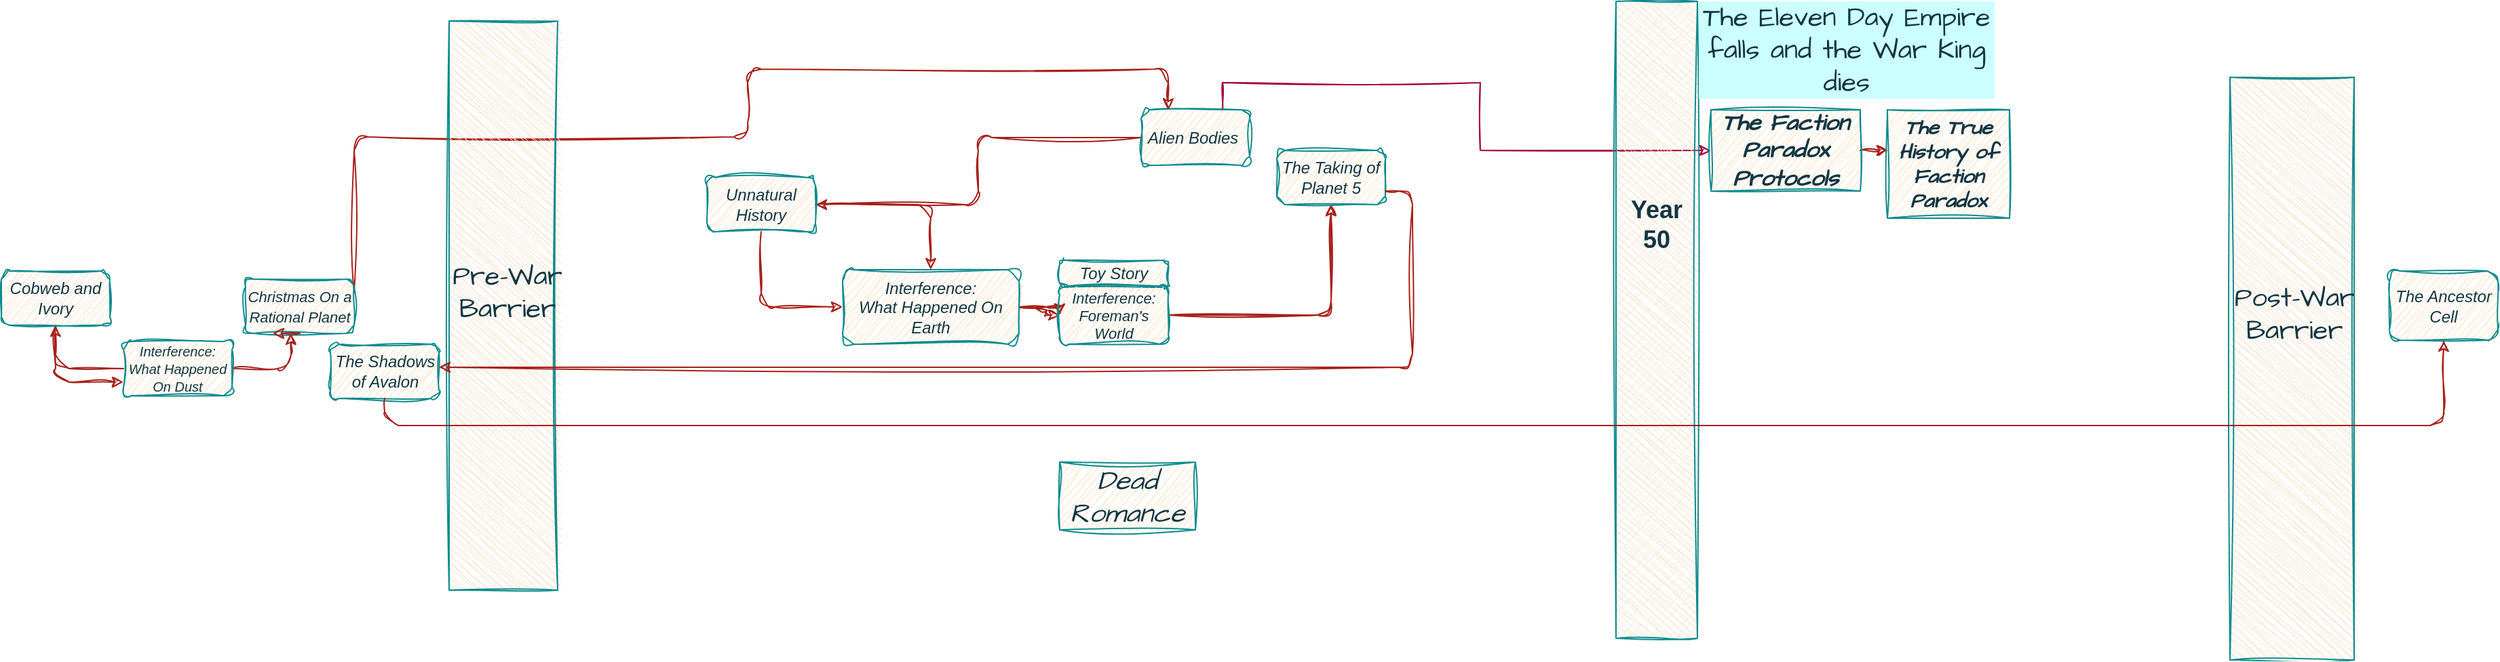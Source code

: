 <mxfile version="21.3.4" type="github" pages="2">
  <diagram name="Page-1" id="Cr9oqSXcSC-BEmYNRanv">
    <mxGraphModel dx="2049" dy="1269" grid="1" gridSize="10" guides="1" tooltips="1" connect="1" arrows="1" fold="1" page="1" pageScale="1" pageWidth="1169" pageHeight="827" background="#ffffff" math="0" shadow="0">
      <root>
        <mxCell id="0" />
        <mxCell id="1" parent="0" />
        <mxCell id="yEyHxiM-ui2xMKVfb1Se-1" value="" style="edgeStyle=orthogonalEdgeStyle;rounded=1;orthogonalLoop=1;jettySize=auto;html=1;labelBackgroundColor=none;strokeColor=#A8201A;fontColor=default;sketch=1;curveFitting=1;jiggle=2;" parent="1" source="52PcgbuwxHyJT4G5fV3B-3" target="52PcgbuwxHyJT4G5fV3B-4" edge="1">
          <mxGeometry relative="1" as="geometry" />
        </mxCell>
        <mxCell id="JGvb-4h-g3EvbK3GzYy4-43" style="edgeStyle=orthogonalEdgeStyle;rounded=1;orthogonalLoop=1;jettySize=auto;html=1;exitX=0;exitY=0.5;exitDx=0;exitDy=0;entryX=1;entryY=0.5;entryDx=0;entryDy=0;strokeColor=#A8201A;labelBackgroundColor=none;fontColor=default;sketch=1;curveFitting=1;jiggle=2;" parent="1" source="52PcgbuwxHyJT4G5fV3B-2" target="52PcgbuwxHyJT4G5fV3B-3" edge="1">
          <mxGeometry relative="1" as="geometry" />
        </mxCell>
        <mxCell id="JGvb-4h-g3EvbK3GzYy4-53" style="edgeStyle=orthogonalEdgeStyle;rounded=0;sketch=1;hachureGap=4;jiggle=2;curveFitting=1;orthogonalLoop=1;jettySize=auto;html=1;exitX=0.75;exitY=0;exitDx=0;exitDy=0;strokeColor=#A50040;fontFamily=Architects Daughter;fontSource=https%3A%2F%2Ffonts.googleapis.com%2Fcss%3Ffamily%3DArchitects%2BDaughter;fontSize=16;fontColor=#143642;fillColor=#d80073;" parent="1" source="52PcgbuwxHyJT4G5fV3B-2" target="JGvb-4h-g3EvbK3GzYy4-52" edge="1">
          <mxGeometry relative="1" as="geometry" />
        </mxCell>
        <UserObject label="Alien Bodies " link="https://tardis.fandom.com/wiki/Alien_Bodies_(novel)" id="52PcgbuwxHyJT4G5fV3B-2">
          <mxCell style="fontStyle=2;labelBorderColor=none;labelBackgroundColor=none;whiteSpace=wrap;html=1;rounded=1;fillColor=#FAE5C7;strokeColor=#0F8B8D;fontColor=#143642;sketch=1;curveFitting=1;jiggle=2;" parent="1" vertex="1">
            <mxGeometry x="380" y="70" width="80" height="41" as="geometry" />
          </mxCell>
        </UserObject>
        <mxCell id="JGvb-4h-g3EvbK3GzYy4-14" style="edgeStyle=orthogonalEdgeStyle;rounded=1;orthogonalLoop=1;jettySize=auto;html=1;exitX=1;exitY=0.5;exitDx=0;exitDy=0;labelBackgroundColor=none;strokeColor=#A8201A;fontColor=default;sketch=1;curveFitting=1;jiggle=2;" parent="1" source="52PcgbuwxHyJT4G5fV3B-4" target="52PcgbuwxHyJT4G5fV3B-6" edge="1">
          <mxGeometry relative="1" as="geometry" />
        </mxCell>
        <mxCell id="JGvb-4h-g3EvbK3GzYy4-20" style="edgeStyle=orthogonalEdgeStyle;rounded=1;orthogonalLoop=1;jettySize=auto;html=1;exitX=1;exitY=0.5;exitDx=0;exitDy=0;entryX=0;entryY=0.5;entryDx=0;entryDy=0;labelBackgroundColor=none;strokeColor=#A8201A;fontColor=default;sketch=1;curveFitting=1;jiggle=2;" parent="1" source="52PcgbuwxHyJT4G5fV3B-4" target="52PcgbuwxHyJT4G5fV3B-6" edge="1">
          <mxGeometry relative="1" as="geometry" />
        </mxCell>
        <mxCell id="JGvb-4h-g3EvbK3GzYy4-45" style="edgeStyle=orthogonalEdgeStyle;rounded=1;orthogonalLoop=1;jettySize=auto;html=1;exitX=1;exitY=0.5;exitDx=0;exitDy=0;entryX=0;entryY=0.5;entryDx=0;entryDy=0;strokeColor=#A8201A;labelBackgroundColor=none;fontColor=default;sketch=1;curveFitting=1;jiggle=2;" parent="1" source="52PcgbuwxHyJT4G5fV3B-4" target="52PcgbuwxHyJT4G5fV3B-6" edge="1">
          <mxGeometry relative="1" as="geometry" />
        </mxCell>
        <UserObject label="Interference:&lt;br style=&quot;font-size: 12px;&quot;&gt;What Happened On Earth" link="https://tardis.fandom.com/wiki/Interference_(novel)" id="52PcgbuwxHyJT4G5fV3B-4">
          <mxCell style="whiteSpace=wrap;html=1;fontStyle=2;fontSize=12;rounded=1;labelBackgroundColor=none;fillColor=#FAE5C7;strokeColor=#0F8B8D;fontColor=#143642;sketch=1;curveFitting=1;jiggle=2;" parent="1" vertex="1">
            <mxGeometry x="160" y="188" width="130" height="55" as="geometry" />
          </mxCell>
        </UserObject>
        <UserObject label="Toy Story" link="https://tardis.fandom.com/wiki/Toy Story (short story)" id="52PcgbuwxHyJT4G5fV3B-5">
          <mxCell style="whiteSpace=wrap;html=1;fontStyle=2;rounded=1;labelBackgroundColor=none;fillColor=#FAE5C7;strokeColor=#0F8B8D;fontColor=#143642;sketch=1;curveFitting=1;jiggle=2;" parent="1" vertex="1">
            <mxGeometry x="320" y="181" width="80" height="20" as="geometry" />
          </mxCell>
        </UserObject>
        <mxCell id="JGvb-4h-g3EvbK3GzYy4-16" style="edgeStyle=orthogonalEdgeStyle;rounded=1;orthogonalLoop=1;jettySize=auto;html=1;exitX=1;exitY=0.5;exitDx=0;exitDy=0;labelBackgroundColor=none;strokeColor=#A8201A;fontColor=default;sketch=1;curveFitting=1;jiggle=2;" parent="1" source="52PcgbuwxHyJT4G5fV3B-6" target="52PcgbuwxHyJT4G5fV3B-7" edge="1">
          <mxGeometry relative="1" as="geometry" />
        </mxCell>
        <mxCell id="JGvb-4h-g3EvbK3GzYy4-49" style="edgeStyle=orthogonalEdgeStyle;rounded=1;orthogonalLoop=1;jettySize=auto;html=1;exitX=1;exitY=0.5;exitDx=0;exitDy=0;strokeColor=#A8201A;labelBackgroundColor=none;fontColor=default;sketch=1;curveFitting=1;jiggle=2;" parent="1" source="52PcgbuwxHyJT4G5fV3B-6" target="52PcgbuwxHyJT4G5fV3B-7" edge="1">
          <mxGeometry relative="1" as="geometry" />
        </mxCell>
        <UserObject label="Interference:&lt;br&gt;Foreman&#39;s World" link="https://tardis.fandom.com/wiki/Interference (novel)" id="52PcgbuwxHyJT4G5fV3B-6">
          <mxCell style="whiteSpace=wrap;html=1;fontStyle=2;fontSize=11;rounded=1;labelBackgroundColor=none;fillColor=#FAE5C7;strokeColor=#0F8B8D;fontColor=#143642;sketch=1;curveFitting=1;jiggle=2;" parent="1" vertex="1">
            <mxGeometry x="320" y="200" width="80" height="43" as="geometry" />
          </mxCell>
        </UserObject>
        <UserObject label="&lt;i&gt;The Taking of Planet 5&lt;/i&gt;" link="https://tardis.fandom.com/wiki/The Taking of Planet 5_(novel)" id="52PcgbuwxHyJT4G5fV3B-7">
          <mxCell style="whiteSpace=wrap;html=1;rounded=1;labelBackgroundColor=none;fillColor=#FAE5C7;strokeColor=#0F8B8D;fontColor=#143642;sketch=1;curveFitting=1;jiggle=2;" parent="1" vertex="1">
            <mxGeometry x="480" y="100" width="80" height="40" as="geometry" />
          </mxCell>
        </UserObject>
        <UserObject label="&lt;i&gt;The Shadows of Avalon&lt;/i&gt;" link="https://tardis.fandom.com/wiki/The Shadows of Avalon (novel)" id="52PcgbuwxHyJT4G5fV3B-8">
          <mxCell style="whiteSpace=wrap;html=1;rounded=1;labelBackgroundColor=none;fillColor=#FAE5C7;strokeColor=#0F8B8D;fontColor=#143642;sketch=1;curveFitting=1;jiggle=2;" parent="1" vertex="1">
            <mxGeometry x="-217.5" y="243" width="80" height="40" as="geometry" />
          </mxCell>
        </UserObject>
        <UserObject label="The Ancestor Cell" link="https://tardis.fandom.com/wiki/Alien_Bodies_(novel)" id="yEyHxiM-ui2xMKVfb1Se-3">
          <mxCell style="whiteSpace=wrap;html=1;fontStyle=2;rounded=1;labelBackgroundColor=none;fillColor=#FAE5C7;strokeColor=#0F8B8D;fontColor=#143642;sketch=1;curveFitting=1;jiggle=2;" parent="1" vertex="1">
            <mxGeometry x="1300" y="189" width="80" height="51" as="geometry" />
          </mxCell>
        </UserObject>
        <mxCell id="JGvb-4h-g3EvbK3GzYy4-42" style="edgeStyle=orthogonalEdgeStyle;rounded=1;orthogonalLoop=1;jettySize=auto;html=1;exitX=1;exitY=0.25;exitDx=0;exitDy=0;entryX=0.25;entryY=0;entryDx=0;entryDy=0;strokeColor=#A8201A;labelBackgroundColor=none;fontColor=default;sketch=1;curveFitting=1;jiggle=2;" parent="1" source="yEyHxiM-ui2xMKVfb1Se-4" target="52PcgbuwxHyJT4G5fV3B-2" edge="1">
          <mxGeometry relative="1" as="geometry">
            <Array as="points">
              <mxPoint x="-200" y="90" />
              <mxPoint x="90" y="90" />
              <mxPoint x="90" y="40" />
              <mxPoint x="400" y="40" />
            </Array>
          </mxGeometry>
        </mxCell>
        <UserObject label="&lt;font style=&quot;font-size: 11px;&quot;&gt;Christmas On a Rational Planet&lt;/font&gt;" link="https://tardis.fandom.com/wiki/Christmas on a Rational Planet_(novel)" id="yEyHxiM-ui2xMKVfb1Se-4">
          <mxCell style="whiteSpace=wrap;html=1;fontStyle=2;rounded=1;labelBackgroundColor=none;fillColor=#FAE5C7;strokeColor=#0F8B8D;fontColor=#143642;sketch=1;curveFitting=1;jiggle=2;" parent="1" vertex="1">
            <mxGeometry x="-280" y="195" width="80" height="40" as="geometry" />
          </mxCell>
        </UserObject>
        <mxCell id="JGvb-4h-g3EvbK3GzYy4-1" value="" style="edgeStyle=orthogonalEdgeStyle;rounded=1;orthogonalLoop=1;jettySize=auto;html=1;labelBackgroundColor=none;strokeColor=#A8201A;fontColor=default;sketch=1;curveFitting=1;jiggle=2;" parent="1" source="yEyHxiM-ui2xMKVfb1Se-5" target="yEyHxiM-ui2xMKVfb1Se-8" edge="1">
          <mxGeometry relative="1" as="geometry" />
        </mxCell>
        <mxCell id="JGvb-4h-g3EvbK3GzYy4-27" style="edgeStyle=orthogonalEdgeStyle;rounded=1;orthogonalLoop=1;jettySize=auto;html=1;exitX=1;exitY=0.5;exitDx=0;exitDy=0;entryX=0.418;entryY=0.999;entryDx=0;entryDy=0;entryPerimeter=0;strokeColor=#A8201A;labelBackgroundColor=none;fontColor=default;sketch=1;curveFitting=1;jiggle=2;" parent="1" source="yEyHxiM-ui2xMKVfb1Se-5" target="yEyHxiM-ui2xMKVfb1Se-4" edge="1">
          <mxGeometry relative="1" as="geometry" />
        </mxCell>
        <UserObject label="&lt;font style=&quot;font-size: 10px;&quot;&gt;&lt;i&gt;Interference: What Happened On Dust&lt;/i&gt;&lt;/font&gt;" link="https://tardis.fandom.com/wiki/Interference (novel)" id="yEyHxiM-ui2xMKVfb1Se-5">
          <mxCell style="whiteSpace=wrap;html=1;fontSize=11;rounded=1;labelBackgroundColor=none;fillColor=#FAE5C7;strokeColor=#0F8B8D;fontColor=#143642;sketch=1;curveFitting=1;jiggle=2;" parent="1" vertex="1">
            <mxGeometry x="-370" y="241" width="80" height="40" as="geometry" />
          </mxCell>
        </UserObject>
        <mxCell id="JGvb-4h-g3EvbK3GzYy4-44" style="edgeStyle=orthogonalEdgeStyle;rounded=1;orthogonalLoop=1;jettySize=auto;html=1;exitX=0.5;exitY=1;exitDx=0;exitDy=0;entryX=0;entryY=0.5;entryDx=0;entryDy=0;strokeColor=#A8201A;labelBackgroundColor=none;fontColor=default;sketch=1;curveFitting=1;jiggle=2;" parent="1" source="52PcgbuwxHyJT4G5fV3B-3" target="52PcgbuwxHyJT4G5fV3B-4" edge="1">
          <mxGeometry relative="1" as="geometry" />
        </mxCell>
        <UserObject label="Unnatural History" link="https://tardis.fandom.com/wiki/Unnatural History (novel)" id="52PcgbuwxHyJT4G5fV3B-3">
          <mxCell style="whiteSpace=wrap;html=1;fontStyle=2;rounded=1;labelBackgroundColor=none;fillColor=#FAE5C7;strokeColor=#0F8B8D;fontColor=#143642;sketch=1;curveFitting=1;jiggle=2;" parent="1" vertex="1">
            <mxGeometry x="60" y="120" width="80" height="40" as="geometry" />
          </mxCell>
        </UserObject>
        <mxCell id="JGvb-4h-g3EvbK3GzYy4-9" style="edgeStyle=orthogonalEdgeStyle;rounded=1;orthogonalLoop=1;jettySize=auto;html=1;exitX=0.5;exitY=1;exitDx=0;exitDy=0;entryX=0;entryY=0.75;entryDx=0;entryDy=0;strokeColor=#A8201A;labelBackgroundColor=none;fontColor=default;sketch=1;curveFitting=1;jiggle=2;" parent="1" source="yEyHxiM-ui2xMKVfb1Se-8" target="yEyHxiM-ui2xMKVfb1Se-5" edge="1">
          <mxGeometry relative="1" as="geometry" />
        </mxCell>
        <UserObject label="&lt;i&gt;Cobweb and Ivory&lt;/i&gt;" link="https://tardis.fandom.com/wiki/Cobweb and Ivory (short story)" id="yEyHxiM-ui2xMKVfb1Se-8">
          <mxCell style="whiteSpace=wrap;html=1;rounded=1;labelBackgroundColor=none;fillColor=#FAE5C7;strokeColor=#0F8B8D;fontColor=#143642;sketch=1;curveFitting=1;jiggle=2;" parent="1" vertex="1">
            <mxGeometry x="-460" y="189" width="80" height="40" as="geometry" />
          </mxCell>
        </UserObject>
        <mxCell id="JGvb-4h-g3EvbK3GzYy4-26" value="" style="verticalLabelPosition=bottom;verticalAlign=top;html=1;shape=mxgraph.basic.patternFillRect;fillStyle=diag;step=5;fillStrokeWidth=0.2;fillStrokeColor=#dddddd;rotation=-90;rounded=1;labelBackgroundColor=none;fillColor=#FAE5C7;strokeColor=#0F8B8D;fontColor=#143642;sketch=1;curveFitting=1;jiggle=2;" parent="1" vertex="1">
          <mxGeometry x="-300" y="174.5" width="420" height="80" as="geometry" />
        </mxCell>
        <mxCell id="JGvb-4h-g3EvbK3GzYy4-34" value="" style="verticalLabelPosition=bottom;verticalAlign=top;html=1;shape=mxgraph.basic.patternFillRect;fillStyle=diagRev;step=5;fillStrokeWidth=0.2;fillStrokeColor=#dddddd;rotation=-90;rounded=1;labelBackgroundColor=none;fillColor=#FAE5C7;strokeColor=#0F8B8D;fontColor=#143642;sketch=1;curveFitting=1;jiggle=2;" parent="1" vertex="1">
          <mxGeometry x="525" y="195" width="470" height="60" as="geometry" />
        </mxCell>
        <mxCell id="JGvb-4h-g3EvbK3GzYy4-29" value="" style="verticalLabelPosition=bottom;verticalAlign=top;html=1;shape=mxgraph.basic.patternFillRect;fillStyle=diag;step=5;fillStrokeWidth=0.2;fillStrokeColor=#dddddd;rotation=-90;rounded=1;labelBackgroundColor=none;fillColor=#FAE5C7;strokeColor=#0F8B8D;fontColor=#143642;sketch=1;curveFitting=1;jiggle=2;" parent="1" vertex="1">
          <mxGeometry x="1013.25" y="215.25" width="430" height="91.5" as="geometry" />
        </mxCell>
        <mxCell id="JGvb-4h-g3EvbK3GzYy4-36" value="&lt;h2&gt;Year 50&lt;/h2&gt;" style="text;strokeColor=none;align=center;fillColor=none;html=1;verticalAlign=middle;whiteSpace=wrap;rounded=1;labelBackgroundColor=none;fontColor=#143642;sketch=1;curveFitting=1;jiggle=2;" parent="1" vertex="1">
          <mxGeometry x="730" y="140" width="60" height="30" as="geometry" />
        </mxCell>
        <mxCell id="JGvb-4h-g3EvbK3GzYy4-40" style="edgeStyle=orthogonalEdgeStyle;rounded=1;orthogonalLoop=1;jettySize=auto;html=1;exitX=0.5;exitY=1;exitDx=0;exitDy=0;entryX=0.25;entryY=1;entryDx=0;entryDy=0;labelBackgroundColor=none;strokeColor=#A8201A;fontColor=default;sketch=1;curveFitting=1;jiggle=2;" parent="1" source="yEyHxiM-ui2xMKVfb1Se-4" target="yEyHxiM-ui2xMKVfb1Se-4" edge="1">
          <mxGeometry relative="1" as="geometry" />
        </mxCell>
        <mxCell id="JGvb-4h-g3EvbK3GzYy4-50" style="edgeStyle=orthogonalEdgeStyle;rounded=1;orthogonalLoop=1;jettySize=auto;html=1;exitX=1;exitY=0.75;exitDx=0;exitDy=0;strokeColor=#A8201A;labelBackgroundColor=none;fontColor=default;sketch=1;curveFitting=1;jiggle=2;" parent="1" source="52PcgbuwxHyJT4G5fV3B-7" target="52PcgbuwxHyJT4G5fV3B-8" edge="1">
          <mxGeometry relative="1" as="geometry">
            <Array as="points">
              <mxPoint x="580" y="130" />
              <mxPoint x="580" y="260" />
            </Array>
          </mxGeometry>
        </mxCell>
        <mxCell id="JGvb-4h-g3EvbK3GzYy4-51" style="edgeStyle=orthogonalEdgeStyle;rounded=1;orthogonalLoop=1;jettySize=auto;html=1;exitX=0.5;exitY=1;exitDx=0;exitDy=0;strokeColor=#A8201A;labelBackgroundColor=none;fontColor=default;sketch=1;curveFitting=1;jiggle=2;" parent="1" source="52PcgbuwxHyJT4G5fV3B-8" target="yEyHxiM-ui2xMKVfb1Se-3" edge="1">
          <mxGeometry relative="1" as="geometry" />
        </mxCell>
        <mxCell id="JGvb-4h-g3EvbK3GzYy4-62" style="edgeStyle=orthogonalEdgeStyle;rounded=0;sketch=1;hachureGap=4;jiggle=2;curveFitting=1;orthogonalLoop=1;jettySize=auto;html=1;exitX=1;exitY=0.5;exitDx=0;exitDy=0;entryX=0.006;entryY=0.379;entryDx=0;entryDy=0;entryPerimeter=0;strokeColor=#A8201A;fontFamily=Architects Daughter;fontSource=https%3A%2F%2Ffonts.googleapis.com%2Fcss%3Ffamily%3DArchitects%2BDaughter;fontSize=16;fontColor=#143642;fillColor=#FAE5C7;" parent="1" source="JGvb-4h-g3EvbK3GzYy4-52" target="JGvb-4h-g3EvbK3GzYy4-57" edge="1">
          <mxGeometry relative="1" as="geometry" />
        </mxCell>
        <mxCell id="JGvb-4h-g3EvbK3GzYy4-52" value="&lt;i style=&quot;font-size: 17px;&quot;&gt;&lt;b style=&quot;font-size: 17px;&quot;&gt;The Faction Paradox Protocols&lt;br style=&quot;font-size: 17px;&quot;&gt;&lt;/b&gt;&lt;/i&gt;" style="whiteSpace=wrap;html=1;sketch=1;hachureGap=4;jiggle=2;curveFitting=1;strokeColor=#0F8B8D;fontFamily=Architects Daughter;fontSource=https%3A%2F%2Ffonts.googleapis.com%2Fcss%3Ffamily%3DArchitects%2BDaughter;fontSize=17;fontColor=#143642;fillColor=#FAE5C7;" parent="1" vertex="1">
          <mxGeometry x="800" y="70" width="110" height="60" as="geometry" />
        </mxCell>
        <mxCell id="JGvb-4h-g3EvbK3GzYy4-54" value="The Eleven Day Empire falls and the War King dies" style="text;strokeColor=none;align=center;fillColor=none;html=1;verticalAlign=middle;whiteSpace=wrap;rounded=0;fontSize=20;fontFamily=Architects Daughter;fontColor=#143642;labelBackgroundColor=#CCFFFF;" parent="1" vertex="1">
          <mxGeometry x="790" y="-10" width="220" height="70" as="geometry" />
        </mxCell>
        <mxCell id="JGvb-4h-g3EvbK3GzYy4-55" value="Pre-War Barrier" style="text;strokeColor=none;align=center;fillColor=none;html=1;verticalAlign=middle;whiteSpace=wrap;rounded=0;fontSize=20;fontFamily=Architects Daughter;fontColor=#143642;" parent="1" vertex="1">
          <mxGeometry x="-137.5" y="179" width="100" height="50" as="geometry" />
        </mxCell>
        <mxCell id="JGvb-4h-g3EvbK3GzYy4-56" value="Post-War Barrier" style="text;strokeColor=none;align=center;fillColor=none;html=1;verticalAlign=middle;whiteSpace=wrap;rounded=0;fontSize=20;fontFamily=Architects Daughter;fontColor=#143642;" parent="1" vertex="1">
          <mxGeometry x="1180" y="190" width="100" height="60" as="geometry" />
        </mxCell>
        <mxCell id="JGvb-4h-g3EvbK3GzYy4-57" value="&lt;i style=&quot;font-size: 15px;&quot;&gt;&lt;b style=&quot;font-size: 15px;&quot;&gt;The True History of Faction Paradox&lt;br style=&quot;font-size: 15px;&quot;&gt;&lt;/b&gt;&lt;/i&gt;" style="whiteSpace=wrap;html=1;sketch=1;hachureGap=4;jiggle=2;curveFitting=1;strokeColor=#0F8B8D;fontFamily=Architects Daughter;fontSource=https%3A%2F%2Ffonts.googleapis.com%2Fcss%3Ffamily%3DArchitects%2BDaughter;fontSize=15;fontColor=#143642;fillColor=#FAE5C7;" parent="1" vertex="1">
          <mxGeometry x="930" y="70" width="90" height="80" as="geometry" />
        </mxCell>
        <mxCell id="JGvb-4h-g3EvbK3GzYy4-63" value="&lt;i&gt;Dead Romance&lt;br&gt;&lt;/i&gt;" style="whiteSpace=wrap;html=1;sketch=1;hachureGap=4;jiggle=2;curveFitting=1;strokeColor=#0F8B8D;fontFamily=Architects Daughter;fontSource=https%3A%2F%2Ffonts.googleapis.com%2Fcss%3Ffamily%3DArchitects%2BDaughter;fontSize=20;fontColor=#143642;fillColor=#FAE5C7;" parent="1" vertex="1">
          <mxGeometry x="320" y="330" width="100" height="50" as="geometry" />
        </mxCell>
      </root>
    </mxGraphModel>
  </diagram>
  <diagram id="Bh3YoEqB8eKgamm-0wKr" name="Page-2">
    <mxGraphModel dx="378" dy="631" grid="1" gridSize="10" guides="1" tooltips="1" connect="1" arrows="1" fold="1" page="1" pageScale="1" pageWidth="1169" pageHeight="827" math="0" shadow="0">
      <root>
        <mxCell id="0" />
        <mxCell id="1" parent="0" />
      </root>
    </mxGraphModel>
  </diagram>
</mxfile>
